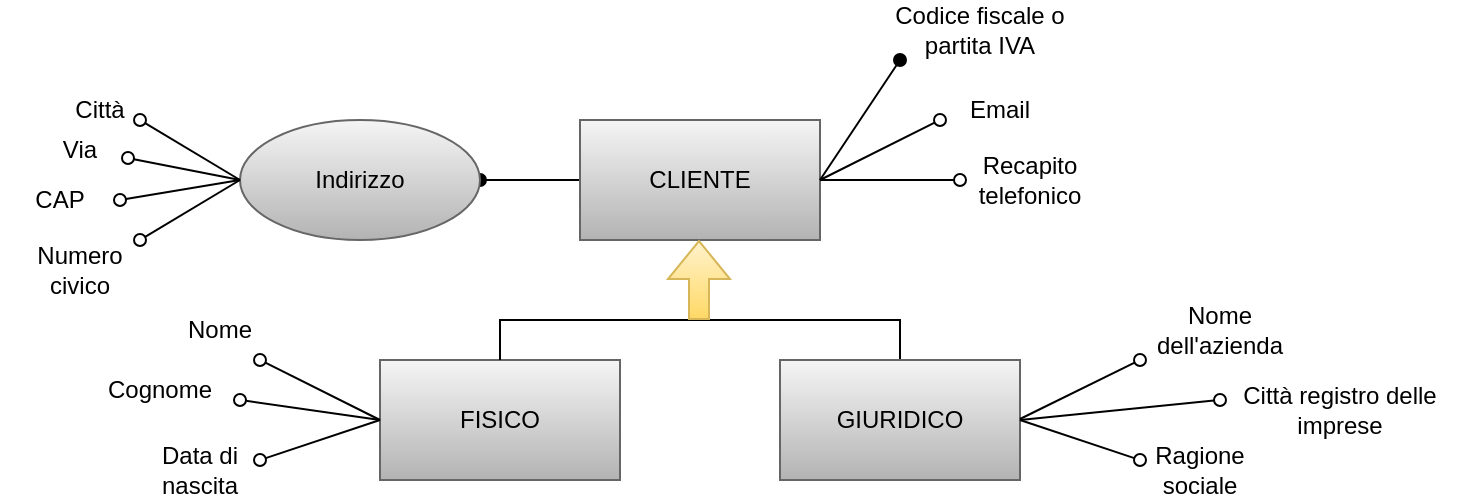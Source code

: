 <mxfile version="15.7.3" type="device"><diagram id="39vtVHBbzISQOqmYLRiS" name="Page-1"><mxGraphModel dx="868" dy="482" grid="1" gridSize="10" guides="1" tooltips="1" connect="1" arrows="1" fold="1" page="1" pageScale="1" pageWidth="1654" pageHeight="1169" math="0" shadow="0"><root><mxCell id="0"/><mxCell id="1" parent="0"/><mxCell id="6qQcL5z-AM1WCZdpygqI-33" value="" style="edgeStyle=orthogonalEdgeStyle;rounded=0;orthogonalLoop=1;jettySize=auto;html=1;endArrow=oval;endFill=1;" edge="1" parent="1" source="6qQcL5z-AM1WCZdpygqI-1" target="6qQcL5z-AM1WCZdpygqI-32"><mxGeometry relative="1" as="geometry"/></mxCell><mxCell id="6qQcL5z-AM1WCZdpygqI-1" value="CLIENTE" style="rounded=0;whiteSpace=wrap;html=1;fillColor=#f5f5f5;gradientColor=#b3b3b3;strokeColor=#666666;" vertex="1" parent="1"><mxGeometry x="330" y="300" width="120" height="60" as="geometry"/></mxCell><mxCell id="6qQcL5z-AM1WCZdpygqI-2" value="FISICO" style="rounded=0;whiteSpace=wrap;html=1;fillColor=#f5f5f5;gradientColor=#b3b3b3;strokeColor=#666666;" vertex="1" parent="1"><mxGeometry x="230" y="420" width="120" height="60" as="geometry"/></mxCell><mxCell id="6qQcL5z-AM1WCZdpygqI-6" style="edgeStyle=orthogonalEdgeStyle;rounded=0;orthogonalLoop=1;jettySize=auto;html=1;endArrow=none;endFill=0;entryX=0.5;entryY=0;entryDx=0;entryDy=0;exitX=0.5;exitY=0;exitDx=0;exitDy=0;" edge="1" parent="1" source="6qQcL5z-AM1WCZdpygqI-3" target="6qQcL5z-AM1WCZdpygqI-2"><mxGeometry relative="1" as="geometry"><mxPoint x="630" y="290" as="targetPoint"/></mxGeometry></mxCell><mxCell id="6qQcL5z-AM1WCZdpygqI-3" value="GIURIDICO" style="rounded=0;whiteSpace=wrap;html=1;fillColor=#f5f5f5;gradientColor=#b3b3b3;strokeColor=#666666;" vertex="1" parent="1"><mxGeometry x="430" y="420" width="120" height="60" as="geometry"/></mxCell><mxCell id="6qQcL5z-AM1WCZdpygqI-7" value="" style="shape=flexArrow;endArrow=classic;html=1;rounded=0;fillColor=#fff2cc;gradientColor=#ffd966;strokeColor=#d6b656;" edge="1" parent="1"><mxGeometry width="50" height="50" relative="1" as="geometry"><mxPoint x="389.5" y="400" as="sourcePoint"/><mxPoint x="389.5" y="360" as="targetPoint"/></mxGeometry></mxCell><mxCell id="6qQcL5z-AM1WCZdpygqI-10" value="" style="endArrow=oval;html=1;rounded=0;endFill=1;" edge="1" parent="1"><mxGeometry width="50" height="50" relative="1" as="geometry"><mxPoint x="450" y="330" as="sourcePoint"/><mxPoint x="490" y="270" as="targetPoint"/><Array as="points"/></mxGeometry></mxCell><mxCell id="6qQcL5z-AM1WCZdpygqI-14" value="" style="endArrow=oval;html=1;rounded=0;endFill=0;" edge="1" parent="1"><mxGeometry width="50" height="50" relative="1" as="geometry"><mxPoint x="450" y="330" as="sourcePoint"/><mxPoint x="510" y="300" as="targetPoint"/><Array as="points"/></mxGeometry></mxCell><mxCell id="6qQcL5z-AM1WCZdpygqI-16" value="Codice fiscale o partita IVA" style="text;html=1;strokeColor=none;fillColor=none;align=center;verticalAlign=middle;whiteSpace=wrap;rounded=0;" vertex="1" parent="1"><mxGeometry x="470" y="250" width="120" height="10" as="geometry"/></mxCell><mxCell id="6qQcL5z-AM1WCZdpygqI-18" value="Email" style="text;html=1;strokeColor=none;fillColor=none;align=center;verticalAlign=middle;whiteSpace=wrap;rounded=0;" vertex="1" parent="1"><mxGeometry x="510" y="290" width="60" height="10" as="geometry"/></mxCell><mxCell id="6qQcL5z-AM1WCZdpygqI-19" value="" style="endArrow=oval;html=1;rounded=0;endFill=0;exitX=1;exitY=0.5;exitDx=0;exitDy=0;" edge="1" parent="1" source="6qQcL5z-AM1WCZdpygqI-1"><mxGeometry width="50" height="50" relative="1" as="geometry"><mxPoint x="460" y="340" as="sourcePoint"/><mxPoint x="520" y="330" as="targetPoint"/><Array as="points"/></mxGeometry></mxCell><mxCell id="6qQcL5z-AM1WCZdpygqI-20" value="Recapito telefonico" style="text;html=1;strokeColor=none;fillColor=none;align=center;verticalAlign=middle;whiteSpace=wrap;rounded=0;" vertex="1" parent="1"><mxGeometry x="510" y="325" width="90" height="10" as="geometry"/></mxCell><mxCell id="6qQcL5z-AM1WCZdpygqI-22" value="" style="endArrow=oval;html=1;rounded=0;endFill=0;exitX=1;exitY=0.5;exitDx=0;exitDy=0;" edge="1" parent="1"><mxGeometry width="50" height="50" relative="1" as="geometry"><mxPoint x="550" y="449.5" as="sourcePoint"/><mxPoint x="610" y="420" as="targetPoint"/><Array as="points"/></mxGeometry></mxCell><mxCell id="6qQcL5z-AM1WCZdpygqI-23" value="Nome dell'azienda" style="text;html=1;strokeColor=none;fillColor=none;align=center;verticalAlign=middle;whiteSpace=wrap;rounded=0;" vertex="1" parent="1"><mxGeometry x="620" y="400" width="60" height="10" as="geometry"/></mxCell><mxCell id="6qQcL5z-AM1WCZdpygqI-24" value="" style="endArrow=oval;html=1;rounded=0;endFill=0;" edge="1" parent="1"><mxGeometry width="50" height="50" relative="1" as="geometry"><mxPoint x="550" y="450" as="sourcePoint"/><mxPoint x="610" y="470" as="targetPoint"/><Array as="points"/></mxGeometry></mxCell><mxCell id="6qQcL5z-AM1WCZdpygqI-25" value="Ragione sociale" style="text;html=1;strokeColor=none;fillColor=none;align=center;verticalAlign=middle;whiteSpace=wrap;rounded=0;" vertex="1" parent="1"><mxGeometry x="610" y="470" width="60" height="10" as="geometry"/></mxCell><mxCell id="6qQcL5z-AM1WCZdpygqI-26" value="" style="endArrow=oval;html=1;rounded=0;endFill=0;" edge="1" parent="1"><mxGeometry width="50" height="50" relative="1" as="geometry"><mxPoint x="230" y="450" as="sourcePoint"/><mxPoint x="170" y="420" as="targetPoint"/><Array as="points"/></mxGeometry></mxCell><mxCell id="6qQcL5z-AM1WCZdpygqI-27" value="Nome" style="text;html=1;strokeColor=none;fillColor=none;align=center;verticalAlign=middle;whiteSpace=wrap;rounded=0;" vertex="1" parent="1"><mxGeometry x="120" y="400" width="60" height="10" as="geometry"/></mxCell><mxCell id="6qQcL5z-AM1WCZdpygqI-29" value="" style="endArrow=oval;html=1;rounded=0;endFill=0;" edge="1" parent="1"><mxGeometry width="50" height="50" relative="1" as="geometry"><mxPoint x="230" y="450" as="sourcePoint"/><mxPoint x="160" y="440" as="targetPoint"/><Array as="points"/></mxGeometry></mxCell><mxCell id="6qQcL5z-AM1WCZdpygqI-30" value="Cognome" style="text;html=1;strokeColor=none;fillColor=none;align=center;verticalAlign=middle;whiteSpace=wrap;rounded=0;" vertex="1" parent="1"><mxGeometry x="90" y="430" width="60" height="10" as="geometry"/></mxCell><mxCell id="6qQcL5z-AM1WCZdpygqI-32" value="Indirizzo" style="ellipse;whiteSpace=wrap;html=1;rounded=0;strokeColor=#666666;fillColor=#f5f5f5;gradientColor=#b3b3b3;" vertex="1" parent="1"><mxGeometry x="160" y="300" width="120" height="60" as="geometry"/></mxCell><mxCell id="6qQcL5z-AM1WCZdpygqI-35" value="" style="endArrow=oval;html=1;rounded=0;endFill=0;entryX=0.9;entryY=0.9;entryDx=0;entryDy=0;entryPerimeter=0;" edge="1" parent="1" target="6qQcL5z-AM1WCZdpygqI-36"><mxGeometry width="50" height="50" relative="1" as="geometry"><mxPoint x="160" y="330" as="sourcePoint"/><mxPoint x="110" y="302.5" as="targetPoint"/><Array as="points"/></mxGeometry></mxCell><mxCell id="6qQcL5z-AM1WCZdpygqI-36" value="Via" style="text;html=1;strokeColor=none;fillColor=none;align=center;verticalAlign=middle;whiteSpace=wrap;rounded=0;" vertex="1" parent="1"><mxGeometry x="50" y="310" width="60" height="10" as="geometry"/></mxCell><mxCell id="6qQcL5z-AM1WCZdpygqI-37" value="" style="endArrow=oval;html=1;rounded=0;endFill=0;exitX=0;exitY=0.5;exitDx=0;exitDy=0;" edge="1" parent="1" source="6qQcL5z-AM1WCZdpygqI-32"><mxGeometry width="50" height="50" relative="1" as="geometry"><mxPoint x="160" y="335" as="sourcePoint"/><mxPoint x="100" y="340" as="targetPoint"/><Array as="points"/></mxGeometry></mxCell><mxCell id="6qQcL5z-AM1WCZdpygqI-38" value="CAP" style="text;html=1;strokeColor=none;fillColor=none;align=center;verticalAlign=middle;whiteSpace=wrap;rounded=0;" vertex="1" parent="1"><mxGeometry x="40" y="335" width="60" height="10" as="geometry"/></mxCell><mxCell id="6qQcL5z-AM1WCZdpygqI-39" value="" style="endArrow=oval;html=1;rounded=0;endFill=0;" edge="1" parent="1"><mxGeometry width="50" height="50" relative="1" as="geometry"><mxPoint x="160" y="330" as="sourcePoint"/><mxPoint x="110" y="360" as="targetPoint"/><Array as="points"/></mxGeometry></mxCell><mxCell id="6qQcL5z-AM1WCZdpygqI-40" value="Numero civico" style="text;html=1;strokeColor=none;fillColor=none;align=center;verticalAlign=middle;whiteSpace=wrap;rounded=0;" vertex="1" parent="1"><mxGeometry x="50" y="370" width="60" height="10" as="geometry"/></mxCell><mxCell id="6qQcL5z-AM1WCZdpygqI-41" value="" style="endArrow=oval;html=1;rounded=0;endFill=0;" edge="1" parent="1"><mxGeometry width="50" height="50" relative="1" as="geometry"><mxPoint x="160" y="330" as="sourcePoint"/><mxPoint x="110" y="300" as="targetPoint"/><Array as="points"/></mxGeometry></mxCell><mxCell id="6qQcL5z-AM1WCZdpygqI-42" value="Città" style="text;html=1;strokeColor=none;fillColor=none;align=center;verticalAlign=middle;whiteSpace=wrap;rounded=0;" vertex="1" parent="1"><mxGeometry x="60" y="290" width="60" height="10" as="geometry"/></mxCell><mxCell id="6qQcL5z-AM1WCZdpygqI-43" value="" style="endArrow=oval;html=1;rounded=0;endFill=0;" edge="1" parent="1"><mxGeometry width="50" height="50" relative="1" as="geometry"><mxPoint x="230" y="450" as="sourcePoint"/><mxPoint x="170" y="470" as="targetPoint"/><Array as="points"/></mxGeometry></mxCell><mxCell id="6qQcL5z-AM1WCZdpygqI-44" value="Data di nascita" style="text;html=1;strokeColor=none;fillColor=none;align=center;verticalAlign=middle;whiteSpace=wrap;rounded=0;" vertex="1" parent="1"><mxGeometry x="110" y="470" width="60" height="10" as="geometry"/></mxCell><mxCell id="6qQcL5z-AM1WCZdpygqI-45" value="" style="endArrow=oval;html=1;rounded=0;endFill=0;exitX=1;exitY=0.5;exitDx=0;exitDy=0;" edge="1" parent="1" source="6qQcL5z-AM1WCZdpygqI-3"><mxGeometry width="50" height="50" relative="1" as="geometry"><mxPoint x="560" y="460" as="sourcePoint"/><mxPoint x="650" y="440" as="targetPoint"/><Array as="points"/></mxGeometry></mxCell><mxCell id="6qQcL5z-AM1WCZdpygqI-46" value="Città registro delle imprese" style="text;html=1;strokeColor=none;fillColor=none;align=center;verticalAlign=middle;whiteSpace=wrap;rounded=0;" vertex="1" parent="1"><mxGeometry x="640" y="430" width="140" height="30" as="geometry"/></mxCell></root></mxGraphModel></diagram></mxfile>